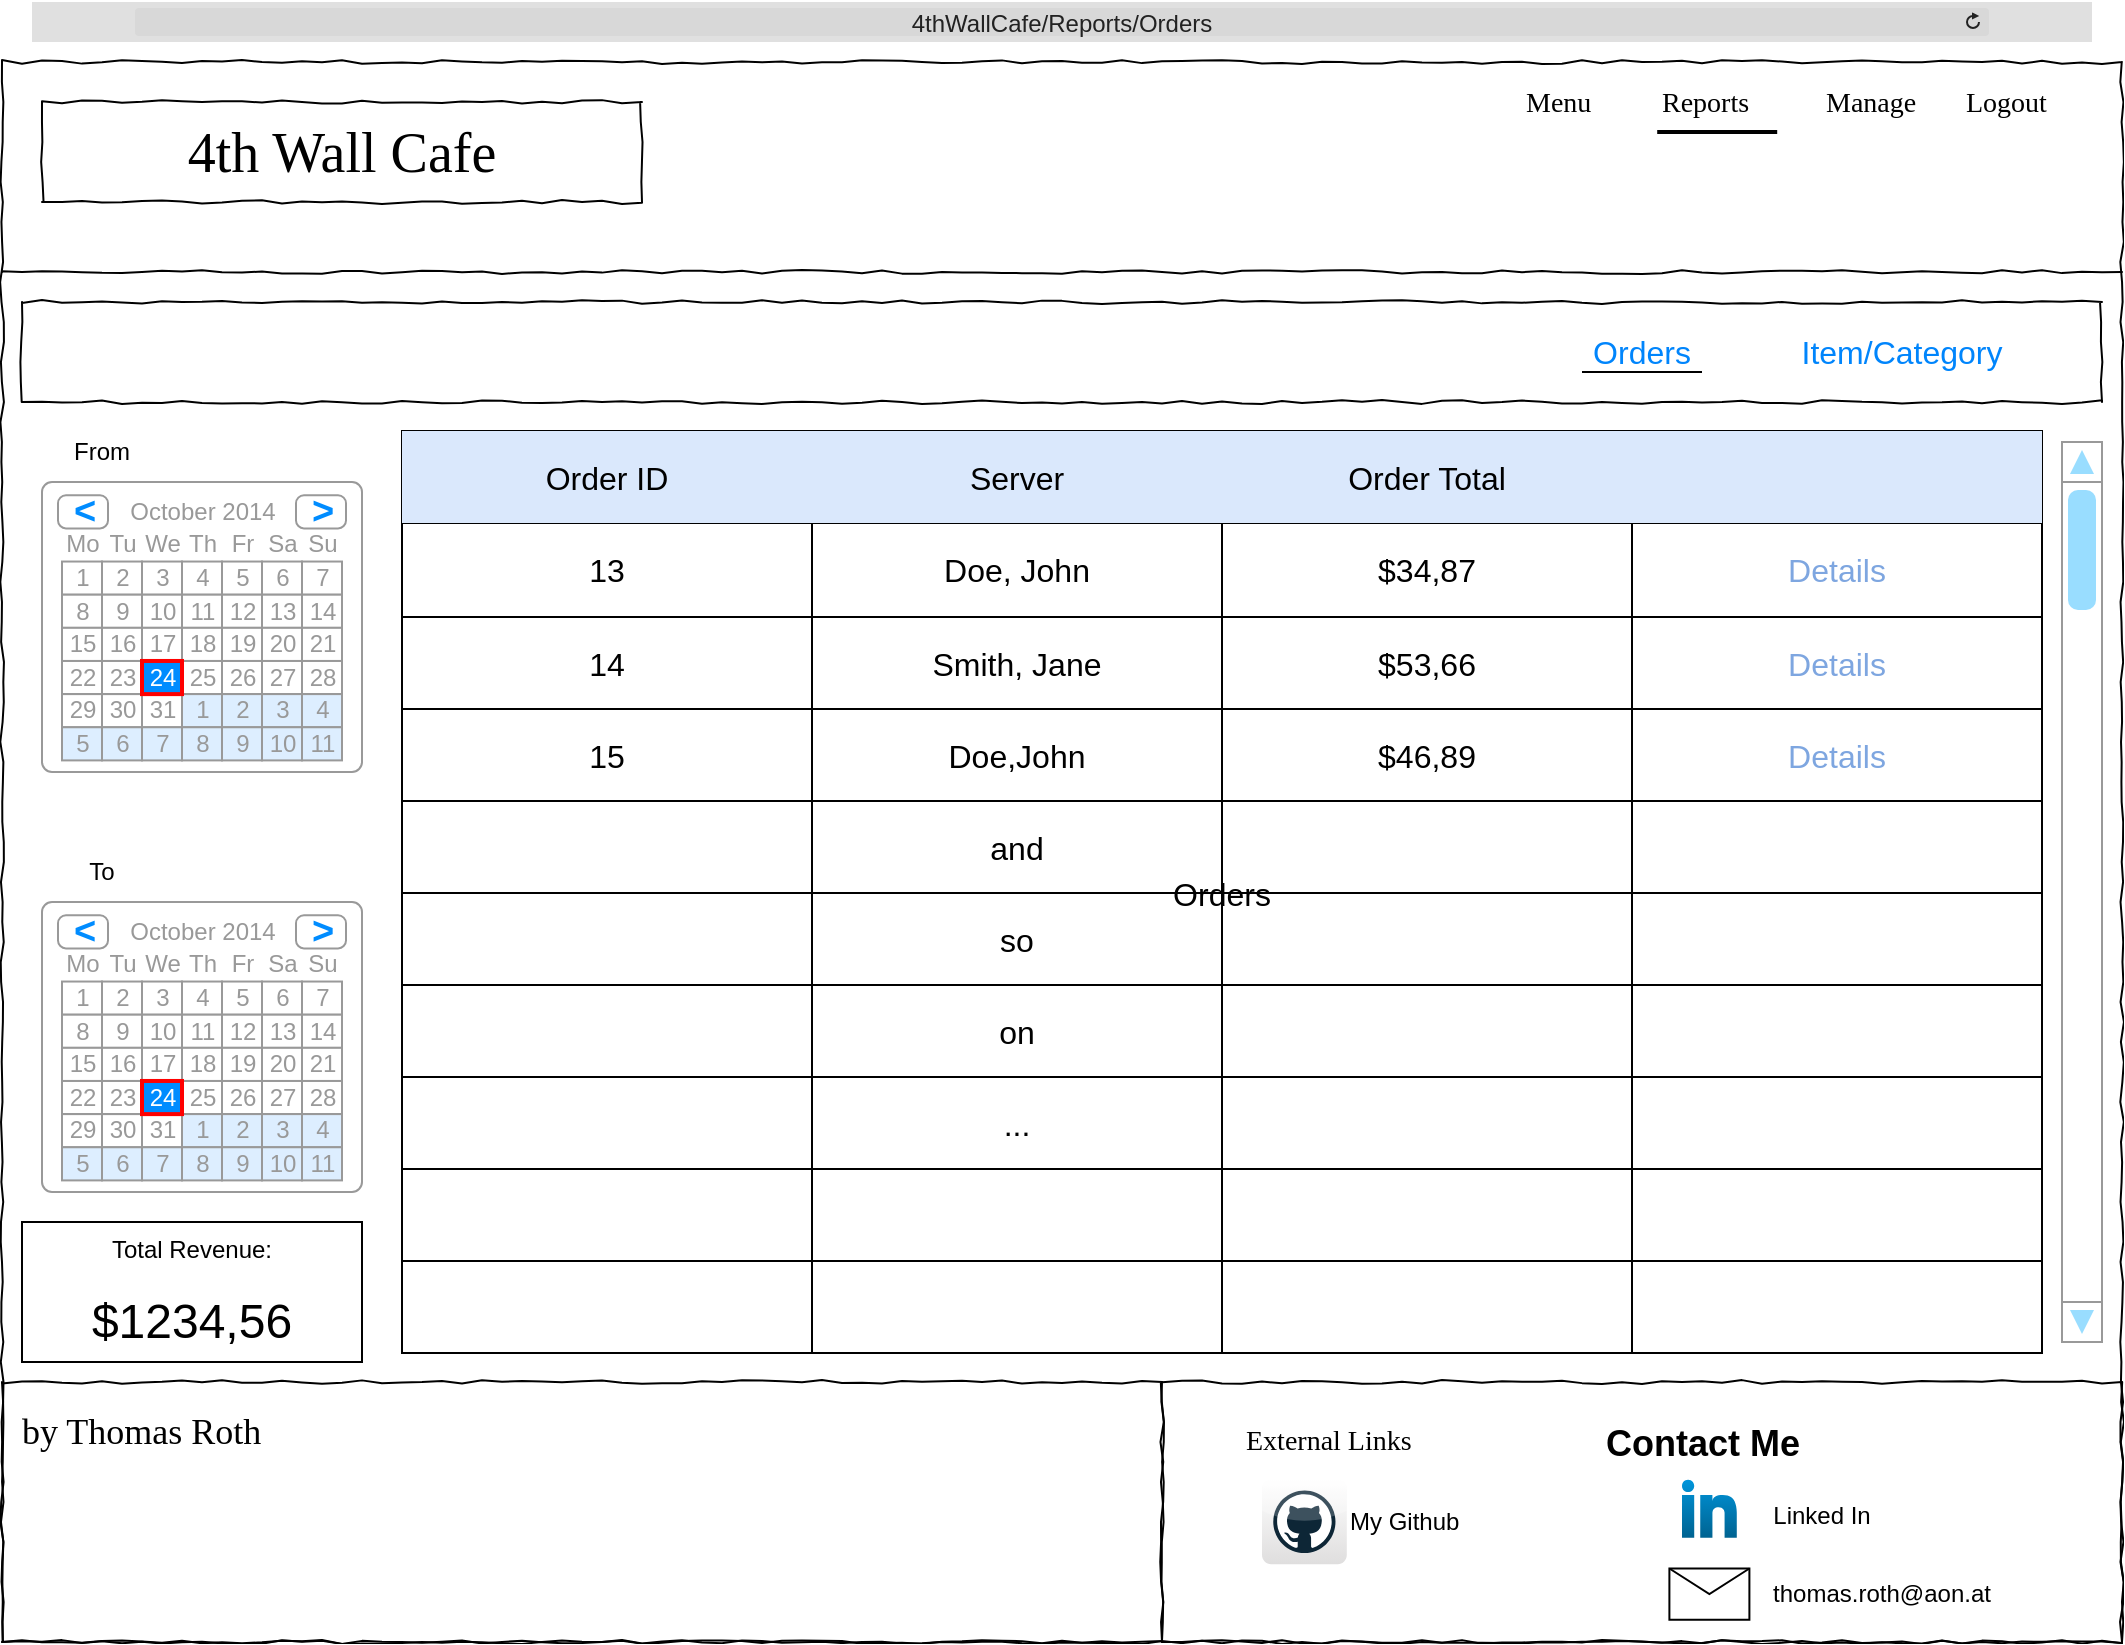 <mxfile version="25.0.1">
  <diagram name="Page-1" id="03018318-947c-dd8e-b7a3-06fadd420f32">
    <mxGraphModel dx="3354" dy="1258" grid="1" gridSize="10" guides="1" tooltips="1" connect="1" arrows="1" fold="1" page="1" pageScale="1" pageWidth="1100" pageHeight="850" background="none" math="0" shadow="0">
      <root>
        <mxCell id="0" />
        <mxCell id="1" parent="0" />
        <mxCell id="677b7b8949515195-1" value="" style="whiteSpace=wrap;html=1;rounded=0;shadow=0;labelBackgroundColor=none;strokeColor=#000000;strokeWidth=1;fillColor=none;fontFamily=Verdana;fontSize=12;fontColor=#000000;align=center;comic=1;" parent="1" vertex="1">
          <mxGeometry x="20" y="40" width="1060" height="790" as="geometry" />
        </mxCell>
        <mxCell id="677b7b8949515195-2" value="4th Wall Cafe" style="whiteSpace=wrap;html=1;rounded=0;shadow=0;labelBackgroundColor=none;strokeWidth=1;fontFamily=Verdana;fontSize=28;align=center;comic=1;" parent="1" vertex="1">
          <mxGeometry x="40" y="60" width="300" height="50" as="geometry" />
        </mxCell>
        <mxCell id="677b7b8949515195-4" value="Menu" style="text;html=1;points=[];align=left;verticalAlign=top;spacingTop=-4;fontSize=14;fontFamily=Verdana" parent="1" vertex="1">
          <mxGeometry x="780" y="50" width="60" height="20" as="geometry" />
        </mxCell>
        <mxCell id="677b7b8949515195-5" value="Reports" style="text;html=1;points=[];align=left;verticalAlign=top;spacingTop=-4;fontSize=14;fontFamily=Verdana" parent="1" vertex="1">
          <mxGeometry x="847.6" y="50" width="60" height="20" as="geometry" />
        </mxCell>
        <mxCell id="677b7b8949515195-6" value="Manage" style="text;html=1;points=[];align=left;verticalAlign=top;spacingTop=-4;fontSize=14;fontFamily=Verdana" parent="1" vertex="1">
          <mxGeometry x="930" y="50" width="60" height="20" as="geometry" />
        </mxCell>
        <mxCell id="677b7b8949515195-7" value="Logout" style="text;html=1;points=[];align=left;verticalAlign=top;spacingTop=-4;fontSize=14;fontFamily=Verdana" parent="1" vertex="1">
          <mxGeometry x="1000" y="50" width="60" height="20" as="geometry" />
        </mxCell>
        <mxCell id="677b7b8949515195-9" value="" style="line;strokeWidth=1;html=1;rounded=0;shadow=0;labelBackgroundColor=none;fillColor=none;fontFamily=Verdana;fontSize=14;fontColor=#000000;align=center;comic=1;" parent="1" vertex="1">
          <mxGeometry x="20" y="140" width="1060" height="10" as="geometry" />
        </mxCell>
        <mxCell id="677b7b8949515195-10" value="" style="whiteSpace=wrap;html=1;rounded=0;shadow=0;labelBackgroundColor=none;strokeWidth=1;fillColor=none;fontFamily=Verdana;fontSize=12;align=center;comic=1;" parent="1" vertex="1">
          <mxGeometry x="30" y="160" width="1040" height="50" as="geometry" />
        </mxCell>
        <mxCell id="677b7b8949515195-15" value="&lt;div style=&quot;&quot;&gt;&lt;font style=&quot;font-size: 18px;&quot;&gt;by Thomas Roth&lt;/font&gt;&lt;/div&gt;" style="whiteSpace=wrap;html=1;rounded=0;shadow=0;labelBackgroundColor=none;strokeWidth=1;fillColor=none;fontFamily=Verdana;fontSize=12;align=left;verticalAlign=top;spacing=10;comic=1;" parent="1" vertex="1">
          <mxGeometry x="20" y="700" width="580" height="130" as="geometry" />
        </mxCell>
        <mxCell id="677b7b8949515195-26" value="" style="whiteSpace=wrap;html=1;rounded=0;shadow=0;labelBackgroundColor=none;strokeWidth=1;fillColor=none;fontFamily=Verdana;fontSize=12;align=center;comic=1;" parent="1" vertex="1">
          <mxGeometry x="600" y="700" width="480" height="130" as="geometry" />
        </mxCell>
        <mxCell id="677b7b8949515195-42" value="External Links" style="text;html=1;points=[];align=left;verticalAlign=top;spacingTop=-4;fontSize=14;fontFamily=Verdana" parent="1" vertex="1">
          <mxGeometry x="640" y="718.68" width="170" height="20" as="geometry" />
        </mxCell>
        <mxCell id="xNktOV-b6tnxYs5pCYwV-17" value="" style="dashed=0;outlineConnect=0;html=1;align=center;labelPosition=center;verticalLabelPosition=bottom;verticalAlign=top;shape=mxgraph.webicons.github;gradientColor=#DFDEDE" parent="1" vertex="1">
          <mxGeometry x="650" y="748.68" width="42.4" height="42.4" as="geometry" />
        </mxCell>
        <mxCell id="xNktOV-b6tnxYs5pCYwV-18" value="" style="dashed=0;outlineConnect=0;html=1;align=center;labelPosition=center;verticalLabelPosition=bottom;verticalAlign=top;shape=mxgraph.weblogos.linkedin;fillColor=#0095DB;gradientColor=#006391" parent="1" vertex="1">
          <mxGeometry x="860" y="748.91" width="27.4" height="28.93" as="geometry" />
        </mxCell>
        <mxCell id="xNktOV-b6tnxYs5pCYwV-19" value="My Github" style="text;html=1;align=left;verticalAlign=middle;whiteSpace=wrap;rounded=0;" parent="1" vertex="1">
          <mxGeometry x="692.4" y="754.88" width="60" height="30" as="geometry" />
        </mxCell>
        <mxCell id="xNktOV-b6tnxYs5pCYwV-20" value="&lt;font style=&quot;font-size: 18px;&quot;&gt;Contact Me&lt;/font&gt;" style="text;strokeColor=none;fillColor=none;html=1;fontSize=24;fontStyle=1;verticalAlign=middle;align=center;" parent="1" vertex="1">
          <mxGeometry x="820" y="708.91" width="100" height="40" as="geometry" />
        </mxCell>
        <mxCell id="xNktOV-b6tnxYs5pCYwV-22" value="" style="shape=message;html=1;html=1;outlineConnect=0;labelPosition=center;verticalLabelPosition=bottom;align=center;verticalAlign=top;" parent="1" vertex="1">
          <mxGeometry x="853.7" y="793.25" width="40" height="25.66" as="geometry" />
        </mxCell>
        <mxCell id="xNktOV-b6tnxYs5pCYwV-23" value="Linked In" style="text;html=1;align=center;verticalAlign=middle;whiteSpace=wrap;rounded=0;" parent="1" vertex="1">
          <mxGeometry x="900" y="752.17" width="60" height="30" as="geometry" />
        </mxCell>
        <mxCell id="xNktOV-b6tnxYs5pCYwV-24" value="thomas.roth@aon.at" style="text;html=1;align=center;verticalAlign=middle;whiteSpace=wrap;rounded=0;" parent="1" vertex="1">
          <mxGeometry x="930" y="791.08" width="60" height="30" as="geometry" />
        </mxCell>
        <mxCell id="z-67hpvK6l74vBA2kNS7-2" value="" style="line;strokeWidth=2;html=1;" parent="1" vertex="1">
          <mxGeometry x="847.6" y="70" width="60" height="10" as="geometry" />
        </mxCell>
        <mxCell id="Wy0h9nK7tvIYCn-riC21-1" value="" style="strokeWidth=1;shadow=0;dashed=0;align=center;html=1;shape=mxgraph.mockup.forms.rrect;rSize=5;strokeColor=#999999;fillColor=#ffffff;" parent="1" vertex="1">
          <mxGeometry x="40" y="250" width="160" height="145" as="geometry" />
        </mxCell>
        <mxCell id="Wy0h9nK7tvIYCn-riC21-2" value="October 2014" style="strokeWidth=1;shadow=0;dashed=0;align=center;html=1;shape=mxgraph.mockup.forms.anchor;fontColor=#999999;" parent="Wy0h9nK7tvIYCn-riC21-1" vertex="1">
          <mxGeometry x="30" y="6.629" width="100" height="16.571" as="geometry" />
        </mxCell>
        <mxCell id="Wy0h9nK7tvIYCn-riC21-3" value="&lt;" style="strokeWidth=1;shadow=0;dashed=0;align=center;html=1;shape=mxgraph.mockup.forms.rrect;rSize=4;strokeColor=#999999;fontColor=#008cff;fontSize=19;fontStyle=1;" parent="Wy0h9nK7tvIYCn-riC21-1" vertex="1">
          <mxGeometry x="8" y="6.629" width="25" height="16.571" as="geometry" />
        </mxCell>
        <mxCell id="Wy0h9nK7tvIYCn-riC21-4" value="&gt;" style="strokeWidth=1;shadow=0;dashed=0;align=center;html=1;shape=mxgraph.mockup.forms.rrect;rSize=4;strokeColor=#999999;fontColor=#008cff;fontSize=19;fontStyle=1;" parent="Wy0h9nK7tvIYCn-riC21-1" vertex="1">
          <mxGeometry x="127" y="6.629" width="25" height="16.571" as="geometry" />
        </mxCell>
        <mxCell id="Wy0h9nK7tvIYCn-riC21-5" value="Mo" style="strokeWidth=1;shadow=0;dashed=0;align=center;html=1;shape=mxgraph.mockup.forms.anchor;fontColor=#999999;" parent="Wy0h9nK7tvIYCn-riC21-1" vertex="1">
          <mxGeometry x="10" y="23.2" width="20" height="16.571" as="geometry" />
        </mxCell>
        <mxCell id="Wy0h9nK7tvIYCn-riC21-6" value="Tu" style="strokeWidth=1;shadow=0;dashed=0;align=center;html=1;shape=mxgraph.mockup.forms.anchor;fontColor=#999999;" parent="Wy0h9nK7tvIYCn-riC21-1" vertex="1">
          <mxGeometry x="30" y="23.2" width="20" height="16.571" as="geometry" />
        </mxCell>
        <mxCell id="Wy0h9nK7tvIYCn-riC21-7" value="We" style="strokeWidth=1;shadow=0;dashed=0;align=center;html=1;shape=mxgraph.mockup.forms.anchor;fontColor=#999999;" parent="Wy0h9nK7tvIYCn-riC21-1" vertex="1">
          <mxGeometry x="50" y="23.2" width="20" height="16.571" as="geometry" />
        </mxCell>
        <mxCell id="Wy0h9nK7tvIYCn-riC21-8" value="Th" style="strokeWidth=1;shadow=0;dashed=0;align=center;html=1;shape=mxgraph.mockup.forms.anchor;fontColor=#999999;" parent="Wy0h9nK7tvIYCn-riC21-1" vertex="1">
          <mxGeometry x="70" y="23.2" width="20" height="16.571" as="geometry" />
        </mxCell>
        <mxCell id="Wy0h9nK7tvIYCn-riC21-9" value="Fr" style="strokeWidth=1;shadow=0;dashed=0;align=center;html=1;shape=mxgraph.mockup.forms.anchor;fontColor=#999999;" parent="Wy0h9nK7tvIYCn-riC21-1" vertex="1">
          <mxGeometry x="90" y="23.2" width="20" height="16.571" as="geometry" />
        </mxCell>
        <mxCell id="Wy0h9nK7tvIYCn-riC21-10" value="Sa" style="strokeWidth=1;shadow=0;dashed=0;align=center;html=1;shape=mxgraph.mockup.forms.anchor;fontColor=#999999;" parent="Wy0h9nK7tvIYCn-riC21-1" vertex="1">
          <mxGeometry x="110" y="23.2" width="20" height="16.571" as="geometry" />
        </mxCell>
        <mxCell id="Wy0h9nK7tvIYCn-riC21-11" value="Su" style="strokeWidth=1;shadow=0;dashed=0;align=center;html=1;shape=mxgraph.mockup.forms.anchor;fontColor=#999999;" parent="Wy0h9nK7tvIYCn-riC21-1" vertex="1">
          <mxGeometry x="130" y="23.2" width="20" height="16.571" as="geometry" />
        </mxCell>
        <mxCell id="Wy0h9nK7tvIYCn-riC21-12" value="1" style="strokeWidth=1;shadow=0;dashed=0;align=center;html=1;shape=mxgraph.mockup.forms.rrect;rSize=0;strokeColor=#999999;fontColor=#999999;" parent="Wy0h9nK7tvIYCn-riC21-1" vertex="1">
          <mxGeometry x="10" y="39.771" width="20" height="16.571" as="geometry" />
        </mxCell>
        <mxCell id="Wy0h9nK7tvIYCn-riC21-13" value="2" style="strokeWidth=1;shadow=0;dashed=0;align=center;html=1;shape=mxgraph.mockup.forms.rrect;rSize=0;strokeColor=#999999;fontColor=#999999;" parent="Wy0h9nK7tvIYCn-riC21-1" vertex="1">
          <mxGeometry x="30" y="39.771" width="20" height="16.571" as="geometry" />
        </mxCell>
        <mxCell id="Wy0h9nK7tvIYCn-riC21-14" value="3" style="strokeWidth=1;shadow=0;dashed=0;align=center;html=1;shape=mxgraph.mockup.forms.rrect;rSize=0;strokeColor=#999999;fontColor=#999999;" parent="Wy0h9nK7tvIYCn-riC21-1" vertex="1">
          <mxGeometry x="50" y="39.771" width="20" height="16.571" as="geometry" />
        </mxCell>
        <mxCell id="Wy0h9nK7tvIYCn-riC21-15" value="4" style="strokeWidth=1;shadow=0;dashed=0;align=center;html=1;shape=mxgraph.mockup.forms.rrect;rSize=0;strokeColor=#999999;fontColor=#999999;" parent="Wy0h9nK7tvIYCn-riC21-1" vertex="1">
          <mxGeometry x="70" y="39.771" width="20" height="16.571" as="geometry" />
        </mxCell>
        <mxCell id="Wy0h9nK7tvIYCn-riC21-16" value="5" style="strokeWidth=1;shadow=0;dashed=0;align=center;html=1;shape=mxgraph.mockup.forms.rrect;rSize=0;strokeColor=#999999;fontColor=#999999;" parent="Wy0h9nK7tvIYCn-riC21-1" vertex="1">
          <mxGeometry x="90" y="39.771" width="20" height="16.571" as="geometry" />
        </mxCell>
        <mxCell id="Wy0h9nK7tvIYCn-riC21-17" value="6" style="strokeWidth=1;shadow=0;dashed=0;align=center;html=1;shape=mxgraph.mockup.forms.rrect;rSize=0;strokeColor=#999999;fontColor=#999999;" parent="Wy0h9nK7tvIYCn-riC21-1" vertex="1">
          <mxGeometry x="110" y="39.771" width="20" height="16.571" as="geometry" />
        </mxCell>
        <mxCell id="Wy0h9nK7tvIYCn-riC21-18" value="7" style="strokeWidth=1;shadow=0;dashed=0;align=center;html=1;shape=mxgraph.mockup.forms.rrect;rSize=0;strokeColor=#999999;fontColor=#999999;" parent="Wy0h9nK7tvIYCn-riC21-1" vertex="1">
          <mxGeometry x="130" y="39.771" width="20" height="16.571" as="geometry" />
        </mxCell>
        <mxCell id="Wy0h9nK7tvIYCn-riC21-19" value="8" style="strokeWidth=1;shadow=0;dashed=0;align=center;html=1;shape=mxgraph.mockup.forms.rrect;rSize=0;strokeColor=#999999;fontColor=#999999;" parent="Wy0h9nK7tvIYCn-riC21-1" vertex="1">
          <mxGeometry x="10" y="56.343" width="20" height="16.571" as="geometry" />
        </mxCell>
        <mxCell id="Wy0h9nK7tvIYCn-riC21-20" value="9" style="strokeWidth=1;shadow=0;dashed=0;align=center;html=1;shape=mxgraph.mockup.forms.rrect;rSize=0;strokeColor=#999999;fontColor=#999999;" parent="Wy0h9nK7tvIYCn-riC21-1" vertex="1">
          <mxGeometry x="30" y="56.343" width="20" height="16.571" as="geometry" />
        </mxCell>
        <mxCell id="Wy0h9nK7tvIYCn-riC21-21" value="10" style="strokeWidth=1;shadow=0;dashed=0;align=center;html=1;shape=mxgraph.mockup.forms.rrect;rSize=0;strokeColor=#999999;fontColor=#999999;" parent="Wy0h9nK7tvIYCn-riC21-1" vertex="1">
          <mxGeometry x="50" y="56.343" width="20" height="16.571" as="geometry" />
        </mxCell>
        <mxCell id="Wy0h9nK7tvIYCn-riC21-22" value="11" style="strokeWidth=1;shadow=0;dashed=0;align=center;html=1;shape=mxgraph.mockup.forms.rrect;rSize=0;strokeColor=#999999;fontColor=#999999;" parent="Wy0h9nK7tvIYCn-riC21-1" vertex="1">
          <mxGeometry x="70" y="56.343" width="20" height="16.571" as="geometry" />
        </mxCell>
        <mxCell id="Wy0h9nK7tvIYCn-riC21-23" value="12" style="strokeWidth=1;shadow=0;dashed=0;align=center;html=1;shape=mxgraph.mockup.forms.rrect;rSize=0;strokeColor=#999999;fontColor=#999999;" parent="Wy0h9nK7tvIYCn-riC21-1" vertex="1">
          <mxGeometry x="90" y="56.343" width="20" height="16.571" as="geometry" />
        </mxCell>
        <mxCell id="Wy0h9nK7tvIYCn-riC21-24" value="13" style="strokeWidth=1;shadow=0;dashed=0;align=center;html=1;shape=mxgraph.mockup.forms.rrect;rSize=0;strokeColor=#999999;fontColor=#999999;" parent="Wy0h9nK7tvIYCn-riC21-1" vertex="1">
          <mxGeometry x="110" y="56.343" width="20" height="16.571" as="geometry" />
        </mxCell>
        <mxCell id="Wy0h9nK7tvIYCn-riC21-25" value="14" style="strokeWidth=1;shadow=0;dashed=0;align=center;html=1;shape=mxgraph.mockup.forms.rrect;rSize=0;strokeColor=#999999;fontColor=#999999;" parent="Wy0h9nK7tvIYCn-riC21-1" vertex="1">
          <mxGeometry x="130" y="56.343" width="20" height="16.571" as="geometry" />
        </mxCell>
        <mxCell id="Wy0h9nK7tvIYCn-riC21-26" value="15" style="strokeWidth=1;shadow=0;dashed=0;align=center;html=1;shape=mxgraph.mockup.forms.rrect;rSize=0;strokeColor=#999999;fontColor=#999999;" parent="Wy0h9nK7tvIYCn-riC21-1" vertex="1">
          <mxGeometry x="10" y="72.914" width="20" height="16.571" as="geometry" />
        </mxCell>
        <mxCell id="Wy0h9nK7tvIYCn-riC21-27" value="16" style="strokeWidth=1;shadow=0;dashed=0;align=center;html=1;shape=mxgraph.mockup.forms.rrect;rSize=0;strokeColor=#999999;fontColor=#999999;" parent="Wy0h9nK7tvIYCn-riC21-1" vertex="1">
          <mxGeometry x="30" y="72.914" width="20" height="16.571" as="geometry" />
        </mxCell>
        <mxCell id="Wy0h9nK7tvIYCn-riC21-28" value="17" style="strokeWidth=1;shadow=0;dashed=0;align=center;html=1;shape=mxgraph.mockup.forms.rrect;rSize=0;strokeColor=#999999;fontColor=#999999;" parent="Wy0h9nK7tvIYCn-riC21-1" vertex="1">
          <mxGeometry x="50" y="72.914" width="20" height="16.571" as="geometry" />
        </mxCell>
        <mxCell id="Wy0h9nK7tvIYCn-riC21-29" value="18" style="strokeWidth=1;shadow=0;dashed=0;align=center;html=1;shape=mxgraph.mockup.forms.rrect;rSize=0;strokeColor=#999999;fontColor=#999999;" parent="Wy0h9nK7tvIYCn-riC21-1" vertex="1">
          <mxGeometry x="70" y="72.914" width="20" height="16.571" as="geometry" />
        </mxCell>
        <mxCell id="Wy0h9nK7tvIYCn-riC21-30" value="19" style="strokeWidth=1;shadow=0;dashed=0;align=center;html=1;shape=mxgraph.mockup.forms.rrect;rSize=0;strokeColor=#999999;fontColor=#999999;" parent="Wy0h9nK7tvIYCn-riC21-1" vertex="1">
          <mxGeometry x="90" y="72.914" width="20" height="16.571" as="geometry" />
        </mxCell>
        <mxCell id="Wy0h9nK7tvIYCn-riC21-31" value="20" style="strokeWidth=1;shadow=0;dashed=0;align=center;html=1;shape=mxgraph.mockup.forms.rrect;rSize=0;strokeColor=#999999;fontColor=#999999;" parent="Wy0h9nK7tvIYCn-riC21-1" vertex="1">
          <mxGeometry x="110" y="72.914" width="20" height="16.571" as="geometry" />
        </mxCell>
        <mxCell id="Wy0h9nK7tvIYCn-riC21-32" value="21" style="strokeWidth=1;shadow=0;dashed=0;align=center;html=1;shape=mxgraph.mockup.forms.rrect;rSize=0;strokeColor=#999999;fontColor=#999999;" parent="Wy0h9nK7tvIYCn-riC21-1" vertex="1">
          <mxGeometry x="130" y="72.914" width="20" height="16.571" as="geometry" />
        </mxCell>
        <mxCell id="Wy0h9nK7tvIYCn-riC21-33" value="22" style="strokeWidth=1;shadow=0;dashed=0;align=center;html=1;shape=mxgraph.mockup.forms.rrect;rSize=0;strokeColor=#999999;fontColor=#999999;" parent="Wy0h9nK7tvIYCn-riC21-1" vertex="1">
          <mxGeometry x="10" y="89.486" width="20" height="16.571" as="geometry" />
        </mxCell>
        <mxCell id="Wy0h9nK7tvIYCn-riC21-34" value="23" style="strokeWidth=1;shadow=0;dashed=0;align=center;html=1;shape=mxgraph.mockup.forms.rrect;rSize=0;strokeColor=#999999;fontColor=#999999;" parent="Wy0h9nK7tvIYCn-riC21-1" vertex="1">
          <mxGeometry x="30" y="89.486" width="20" height="16.571" as="geometry" />
        </mxCell>
        <mxCell id="Wy0h9nK7tvIYCn-riC21-35" value="25" style="strokeWidth=1;shadow=0;dashed=0;align=center;html=1;shape=mxgraph.mockup.forms.rrect;rSize=0;strokeColor=#999999;fontColor=#999999;" parent="Wy0h9nK7tvIYCn-riC21-1" vertex="1">
          <mxGeometry x="70" y="89.486" width="20" height="16.571" as="geometry" />
        </mxCell>
        <mxCell id="Wy0h9nK7tvIYCn-riC21-36" value="26" style="strokeWidth=1;shadow=0;dashed=0;align=center;html=1;shape=mxgraph.mockup.forms.rrect;rSize=0;strokeColor=#999999;fontColor=#999999;" parent="Wy0h9nK7tvIYCn-riC21-1" vertex="1">
          <mxGeometry x="90" y="89.486" width="20" height="16.571" as="geometry" />
        </mxCell>
        <mxCell id="Wy0h9nK7tvIYCn-riC21-37" value="27" style="strokeWidth=1;shadow=0;dashed=0;align=center;html=1;shape=mxgraph.mockup.forms.rrect;rSize=0;strokeColor=#999999;fontColor=#999999;" parent="Wy0h9nK7tvIYCn-riC21-1" vertex="1">
          <mxGeometry x="110" y="89.486" width="20" height="16.571" as="geometry" />
        </mxCell>
        <mxCell id="Wy0h9nK7tvIYCn-riC21-38" value="28" style="strokeWidth=1;shadow=0;dashed=0;align=center;html=1;shape=mxgraph.mockup.forms.rrect;rSize=0;strokeColor=#999999;fontColor=#999999;" parent="Wy0h9nK7tvIYCn-riC21-1" vertex="1">
          <mxGeometry x="130" y="89.486" width="20" height="16.571" as="geometry" />
        </mxCell>
        <mxCell id="Wy0h9nK7tvIYCn-riC21-39" value="29" style="strokeWidth=1;shadow=0;dashed=0;align=center;html=1;shape=mxgraph.mockup.forms.rrect;rSize=0;strokeColor=#999999;fontColor=#999999;" parent="Wy0h9nK7tvIYCn-riC21-1" vertex="1">
          <mxGeometry x="10" y="106.057" width="20" height="16.571" as="geometry" />
        </mxCell>
        <mxCell id="Wy0h9nK7tvIYCn-riC21-40" value="30" style="strokeWidth=1;shadow=0;dashed=0;align=center;html=1;shape=mxgraph.mockup.forms.rrect;rSize=0;strokeColor=#999999;fontColor=#999999;" parent="Wy0h9nK7tvIYCn-riC21-1" vertex="1">
          <mxGeometry x="30" y="106.057" width="20" height="16.571" as="geometry" />
        </mxCell>
        <mxCell id="Wy0h9nK7tvIYCn-riC21-41" value="31" style="strokeWidth=1;shadow=0;dashed=0;align=center;html=1;shape=mxgraph.mockup.forms.rrect;rSize=0;strokeColor=#999999;fontColor=#999999;" parent="Wy0h9nK7tvIYCn-riC21-1" vertex="1">
          <mxGeometry x="50" y="106.057" width="20" height="16.571" as="geometry" />
        </mxCell>
        <mxCell id="Wy0h9nK7tvIYCn-riC21-42" value="1" style="strokeWidth=1;shadow=0;dashed=0;align=center;html=1;shape=mxgraph.mockup.forms.rrect;rSize=0;strokeColor=#999999;fontColor=#999999;fillColor=#ddeeff;" parent="Wy0h9nK7tvIYCn-riC21-1" vertex="1">
          <mxGeometry x="70" y="106.057" width="20" height="16.571" as="geometry" />
        </mxCell>
        <mxCell id="Wy0h9nK7tvIYCn-riC21-43" value="2" style="strokeWidth=1;shadow=0;dashed=0;align=center;html=1;shape=mxgraph.mockup.forms.rrect;rSize=0;strokeColor=#999999;fontColor=#999999;fillColor=#ddeeff;" parent="Wy0h9nK7tvIYCn-riC21-1" vertex="1">
          <mxGeometry x="90" y="106.057" width="20" height="16.571" as="geometry" />
        </mxCell>
        <mxCell id="Wy0h9nK7tvIYCn-riC21-44" value="3" style="strokeWidth=1;shadow=0;dashed=0;align=center;html=1;shape=mxgraph.mockup.forms.rrect;rSize=0;strokeColor=#999999;fontColor=#999999;fillColor=#ddeeff;" parent="Wy0h9nK7tvIYCn-riC21-1" vertex="1">
          <mxGeometry x="110" y="106.057" width="20" height="16.571" as="geometry" />
        </mxCell>
        <mxCell id="Wy0h9nK7tvIYCn-riC21-45" value="4" style="strokeWidth=1;shadow=0;dashed=0;align=center;html=1;shape=mxgraph.mockup.forms.rrect;rSize=0;strokeColor=#999999;fontColor=#999999;fillColor=#ddeeff;" parent="Wy0h9nK7tvIYCn-riC21-1" vertex="1">
          <mxGeometry x="130" y="106.057" width="20" height="16.571" as="geometry" />
        </mxCell>
        <mxCell id="Wy0h9nK7tvIYCn-riC21-46" value="5" style="strokeWidth=1;shadow=0;dashed=0;align=center;html=1;shape=mxgraph.mockup.forms.rrect;rSize=0;strokeColor=#999999;fontColor=#999999;fillColor=#ddeeff;" parent="Wy0h9nK7tvIYCn-riC21-1" vertex="1">
          <mxGeometry x="10" y="122.629" width="20" height="16.571" as="geometry" />
        </mxCell>
        <mxCell id="Wy0h9nK7tvIYCn-riC21-47" value="6" style="strokeWidth=1;shadow=0;dashed=0;align=center;html=1;shape=mxgraph.mockup.forms.rrect;rSize=0;strokeColor=#999999;fontColor=#999999;fillColor=#ddeeff;" parent="Wy0h9nK7tvIYCn-riC21-1" vertex="1">
          <mxGeometry x="30" y="122.629" width="20" height="16.571" as="geometry" />
        </mxCell>
        <mxCell id="Wy0h9nK7tvIYCn-riC21-48" value="7" style="strokeWidth=1;shadow=0;dashed=0;align=center;html=1;shape=mxgraph.mockup.forms.rrect;rSize=0;strokeColor=#999999;fontColor=#999999;fillColor=#ddeeff;" parent="Wy0h9nK7tvIYCn-riC21-1" vertex="1">
          <mxGeometry x="50" y="122.629" width="20" height="16.571" as="geometry" />
        </mxCell>
        <mxCell id="Wy0h9nK7tvIYCn-riC21-49" value="8" style="strokeWidth=1;shadow=0;dashed=0;align=center;html=1;shape=mxgraph.mockup.forms.rrect;rSize=0;strokeColor=#999999;fontColor=#999999;fillColor=#ddeeff;" parent="Wy0h9nK7tvIYCn-riC21-1" vertex="1">
          <mxGeometry x="70" y="122.629" width="20" height="16.571" as="geometry" />
        </mxCell>
        <mxCell id="Wy0h9nK7tvIYCn-riC21-50" value="9" style="strokeWidth=1;shadow=0;dashed=0;align=center;html=1;shape=mxgraph.mockup.forms.rrect;rSize=0;strokeColor=#999999;fontColor=#999999;fillColor=#ddeeff;" parent="Wy0h9nK7tvIYCn-riC21-1" vertex="1">
          <mxGeometry x="90" y="122.629" width="20" height="16.571" as="geometry" />
        </mxCell>
        <mxCell id="Wy0h9nK7tvIYCn-riC21-51" value="10" style="strokeWidth=1;shadow=0;dashed=0;align=center;html=1;shape=mxgraph.mockup.forms.rrect;rSize=0;strokeColor=#999999;fontColor=#999999;fillColor=#ddeeff;" parent="Wy0h9nK7tvIYCn-riC21-1" vertex="1">
          <mxGeometry x="110" y="122.629" width="20" height="16.571" as="geometry" />
        </mxCell>
        <mxCell id="Wy0h9nK7tvIYCn-riC21-52" value="11" style="strokeWidth=1;shadow=0;dashed=0;align=center;html=1;shape=mxgraph.mockup.forms.rrect;rSize=0;strokeColor=#999999;fontColor=#999999;fillColor=#ddeeff;" parent="Wy0h9nK7tvIYCn-riC21-1" vertex="1">
          <mxGeometry x="130" y="122.629" width="20" height="16.571" as="geometry" />
        </mxCell>
        <mxCell id="Wy0h9nK7tvIYCn-riC21-53" value="24" style="strokeWidth=1;shadow=0;dashed=0;align=center;html=1;shape=mxgraph.mockup.forms.rrect;rSize=0;strokeColor=#ff0000;fontColor=#ffffff;strokeWidth=2;fillColor=#008cff;" parent="Wy0h9nK7tvIYCn-riC21-1" vertex="1">
          <mxGeometry x="50" y="89.486" width="20" height="16.571" as="geometry" />
        </mxCell>
        <mxCell id="Wy0h9nK7tvIYCn-riC21-54" value="Orders" style="shape=table;startSize=0;container=1;collapsible=0;childLayout=tableLayout;strokeColor=default;fontSize=16;" parent="1" vertex="1">
          <mxGeometry x="220" y="224.5" width="820" height="461" as="geometry" />
        </mxCell>
        <mxCell id="Wy0h9nK7tvIYCn-riC21-55" value="" style="shape=tableRow;horizontal=0;startSize=0;swimlaneHead=0;swimlaneBody=0;strokeColor=inherit;top=0;left=0;bottom=0;right=0;collapsible=0;dropTarget=0;fillColor=none;points=[[0,0.5],[1,0.5]];portConstraint=eastwest;fontSize=16;" parent="Wy0h9nK7tvIYCn-riC21-54" vertex="1">
          <mxGeometry width="820" height="46" as="geometry" />
        </mxCell>
        <mxCell id="Wy0h9nK7tvIYCn-riC21-56" value="Order ID" style="shape=partialRectangle;html=1;whiteSpace=wrap;connectable=0;strokeColor=#6c8ebf;overflow=hidden;fillColor=#dae8fc;top=0;left=0;bottom=0;right=0;pointerEvents=1;fontSize=16;" parent="Wy0h9nK7tvIYCn-riC21-55" vertex="1">
          <mxGeometry width="205" height="46" as="geometry">
            <mxRectangle width="205" height="46" as="alternateBounds" />
          </mxGeometry>
        </mxCell>
        <mxCell id="Wy0h9nK7tvIYCn-riC21-57" value="Server" style="shape=partialRectangle;html=1;whiteSpace=wrap;connectable=0;strokeColor=#6c8ebf;overflow=hidden;fillColor=#dae8fc;top=0;left=0;bottom=0;right=0;pointerEvents=1;fontSize=16;" parent="Wy0h9nK7tvIYCn-riC21-55" vertex="1">
          <mxGeometry x="205" width="205" height="46" as="geometry">
            <mxRectangle width="205" height="46" as="alternateBounds" />
          </mxGeometry>
        </mxCell>
        <mxCell id="Wy0h9nK7tvIYCn-riC21-58" value="Order Total" style="shape=partialRectangle;html=1;whiteSpace=wrap;connectable=0;strokeColor=#6c8ebf;overflow=hidden;fillColor=#dae8fc;top=0;left=0;bottom=0;right=0;pointerEvents=1;fontSize=16;" parent="Wy0h9nK7tvIYCn-riC21-55" vertex="1">
          <mxGeometry x="410" width="205" height="46" as="geometry">
            <mxRectangle width="205" height="46" as="alternateBounds" />
          </mxGeometry>
        </mxCell>
        <mxCell id="Wy0h9nK7tvIYCn-riC21-67" style="shape=partialRectangle;html=1;whiteSpace=wrap;connectable=0;strokeColor=#6c8ebf;overflow=hidden;fillColor=#dae8fc;top=0;left=0;bottom=0;right=0;pointerEvents=1;fontSize=16;" parent="Wy0h9nK7tvIYCn-riC21-55" vertex="1">
          <mxGeometry x="615" width="205" height="46" as="geometry">
            <mxRectangle width="205" height="46" as="alternateBounds" />
          </mxGeometry>
        </mxCell>
        <mxCell id="Wy0h9nK7tvIYCn-riC21-59" value="" style="shape=tableRow;horizontal=0;startSize=0;swimlaneHead=0;swimlaneBody=0;strokeColor=inherit;top=0;left=0;bottom=0;right=0;collapsible=0;dropTarget=0;fillColor=none;points=[[0,0.5],[1,0.5]];portConstraint=eastwest;fontSize=16;" parent="Wy0h9nK7tvIYCn-riC21-54" vertex="1">
          <mxGeometry y="46" width="820" height="47" as="geometry" />
        </mxCell>
        <mxCell id="Wy0h9nK7tvIYCn-riC21-60" value="13" style="shape=partialRectangle;html=1;whiteSpace=wrap;connectable=0;strokeColor=inherit;overflow=hidden;fillColor=none;top=0;left=0;bottom=0;right=0;pointerEvents=1;fontSize=16;" parent="Wy0h9nK7tvIYCn-riC21-59" vertex="1">
          <mxGeometry width="205" height="47" as="geometry">
            <mxRectangle width="205" height="47" as="alternateBounds" />
          </mxGeometry>
        </mxCell>
        <mxCell id="Wy0h9nK7tvIYCn-riC21-61" value="Doe, John" style="shape=partialRectangle;html=1;whiteSpace=wrap;connectable=0;strokeColor=inherit;overflow=hidden;fillColor=none;top=0;left=0;bottom=0;right=0;pointerEvents=1;fontSize=16;" parent="Wy0h9nK7tvIYCn-riC21-59" vertex="1">
          <mxGeometry x="205" width="205" height="47" as="geometry">
            <mxRectangle width="205" height="47" as="alternateBounds" />
          </mxGeometry>
        </mxCell>
        <mxCell id="Wy0h9nK7tvIYCn-riC21-62" value="$34,87" style="shape=partialRectangle;html=1;whiteSpace=wrap;connectable=0;strokeColor=inherit;overflow=hidden;fillColor=none;top=0;left=0;bottom=0;right=0;pointerEvents=1;fontSize=16;" parent="Wy0h9nK7tvIYCn-riC21-59" vertex="1">
          <mxGeometry x="410" width="205" height="47" as="geometry">
            <mxRectangle width="205" height="47" as="alternateBounds" />
          </mxGeometry>
        </mxCell>
        <mxCell id="Wy0h9nK7tvIYCn-riC21-68" value="&lt;font color=&quot;#7ea6e0&quot;&gt;Details&lt;/font&gt;" style="shape=partialRectangle;html=1;whiteSpace=wrap;connectable=0;strokeColor=inherit;overflow=hidden;fillColor=none;top=0;left=0;bottom=0;right=0;pointerEvents=1;fontSize=16;" parent="Wy0h9nK7tvIYCn-riC21-59" vertex="1">
          <mxGeometry x="615" width="205" height="47" as="geometry">
            <mxRectangle width="205" height="47" as="alternateBounds" />
          </mxGeometry>
        </mxCell>
        <mxCell id="Wy0h9nK7tvIYCn-riC21-63" value="" style="shape=tableRow;horizontal=0;startSize=0;swimlaneHead=0;swimlaneBody=0;strokeColor=inherit;top=0;left=0;bottom=0;right=0;collapsible=0;dropTarget=0;fillColor=none;points=[[0,0.5],[1,0.5]];portConstraint=eastwest;fontSize=16;" parent="Wy0h9nK7tvIYCn-riC21-54" vertex="1">
          <mxGeometry y="93" width="820" height="46" as="geometry" />
        </mxCell>
        <mxCell id="Wy0h9nK7tvIYCn-riC21-64" value="14" style="shape=partialRectangle;html=1;whiteSpace=wrap;connectable=0;strokeColor=inherit;overflow=hidden;fillColor=none;top=0;left=0;bottom=0;right=0;pointerEvents=1;fontSize=16;" parent="Wy0h9nK7tvIYCn-riC21-63" vertex="1">
          <mxGeometry width="205" height="46" as="geometry">
            <mxRectangle width="205" height="46" as="alternateBounds" />
          </mxGeometry>
        </mxCell>
        <mxCell id="Wy0h9nK7tvIYCn-riC21-65" value="Smith, Jane" style="shape=partialRectangle;html=1;whiteSpace=wrap;connectable=0;strokeColor=inherit;overflow=hidden;fillColor=none;top=0;left=0;bottom=0;right=0;pointerEvents=1;fontSize=16;" parent="Wy0h9nK7tvIYCn-riC21-63" vertex="1">
          <mxGeometry x="205" width="205" height="46" as="geometry">
            <mxRectangle width="205" height="46" as="alternateBounds" />
          </mxGeometry>
        </mxCell>
        <mxCell id="Wy0h9nK7tvIYCn-riC21-66" value="$53,66" style="shape=partialRectangle;html=1;whiteSpace=wrap;connectable=0;strokeColor=inherit;overflow=hidden;fillColor=none;top=0;left=0;bottom=0;right=0;pointerEvents=1;fontSize=16;" parent="Wy0h9nK7tvIYCn-riC21-63" vertex="1">
          <mxGeometry x="410" width="205" height="46" as="geometry">
            <mxRectangle width="205" height="46" as="alternateBounds" />
          </mxGeometry>
        </mxCell>
        <mxCell id="Wy0h9nK7tvIYCn-riC21-69" value="&lt;font color=&quot;#7ea6e0&quot;&gt;Details&lt;/font&gt;" style="shape=partialRectangle;html=1;whiteSpace=wrap;connectable=0;strokeColor=inherit;overflow=hidden;fillColor=none;top=0;left=0;bottom=0;right=0;pointerEvents=1;fontSize=16;" parent="Wy0h9nK7tvIYCn-riC21-63" vertex="1">
          <mxGeometry x="615" width="205" height="46" as="geometry">
            <mxRectangle width="205" height="46" as="alternateBounds" />
          </mxGeometry>
        </mxCell>
        <mxCell id="Wy0h9nK7tvIYCn-riC21-70" style="shape=tableRow;horizontal=0;startSize=0;swimlaneHead=0;swimlaneBody=0;strokeColor=inherit;top=0;left=0;bottom=0;right=0;collapsible=0;dropTarget=0;fillColor=none;points=[[0,0.5],[1,0.5]];portConstraint=eastwest;fontSize=16;" parent="Wy0h9nK7tvIYCn-riC21-54" vertex="1">
          <mxGeometry y="139" width="820" height="46" as="geometry" />
        </mxCell>
        <mxCell id="Wy0h9nK7tvIYCn-riC21-71" value="15" style="shape=partialRectangle;html=1;whiteSpace=wrap;connectable=0;strokeColor=inherit;overflow=hidden;fillColor=none;top=0;left=0;bottom=0;right=0;pointerEvents=1;fontSize=16;" parent="Wy0h9nK7tvIYCn-riC21-70" vertex="1">
          <mxGeometry width="205" height="46" as="geometry">
            <mxRectangle width="205" height="46" as="alternateBounds" />
          </mxGeometry>
        </mxCell>
        <mxCell id="Wy0h9nK7tvIYCn-riC21-72" value="Doe,John" style="shape=partialRectangle;html=1;whiteSpace=wrap;connectable=0;strokeColor=inherit;overflow=hidden;fillColor=none;top=0;left=0;bottom=0;right=0;pointerEvents=1;fontSize=16;" parent="Wy0h9nK7tvIYCn-riC21-70" vertex="1">
          <mxGeometry x="205" width="205" height="46" as="geometry">
            <mxRectangle width="205" height="46" as="alternateBounds" />
          </mxGeometry>
        </mxCell>
        <mxCell id="Wy0h9nK7tvIYCn-riC21-73" value="$46,89" style="shape=partialRectangle;html=1;whiteSpace=wrap;connectable=0;strokeColor=inherit;overflow=hidden;fillColor=none;top=0;left=0;bottom=0;right=0;pointerEvents=1;fontSize=16;" parent="Wy0h9nK7tvIYCn-riC21-70" vertex="1">
          <mxGeometry x="410" width="205" height="46" as="geometry">
            <mxRectangle width="205" height="46" as="alternateBounds" />
          </mxGeometry>
        </mxCell>
        <mxCell id="Wy0h9nK7tvIYCn-riC21-74" value="&lt;font color=&quot;#7ea6e0&quot;&gt;Details&lt;/font&gt;" style="shape=partialRectangle;html=1;whiteSpace=wrap;connectable=0;strokeColor=inherit;overflow=hidden;fillColor=none;top=0;left=0;bottom=0;right=0;pointerEvents=1;fontSize=16;" parent="Wy0h9nK7tvIYCn-riC21-70" vertex="1">
          <mxGeometry x="615" width="205" height="46" as="geometry">
            <mxRectangle width="205" height="46" as="alternateBounds" />
          </mxGeometry>
        </mxCell>
        <mxCell id="Wy0h9nK7tvIYCn-riC21-75" style="shape=tableRow;horizontal=0;startSize=0;swimlaneHead=0;swimlaneBody=0;strokeColor=inherit;top=0;left=0;bottom=0;right=0;collapsible=0;dropTarget=0;fillColor=none;points=[[0,0.5],[1,0.5]];portConstraint=eastwest;fontSize=16;" parent="Wy0h9nK7tvIYCn-riC21-54" vertex="1">
          <mxGeometry y="185" width="820" height="46" as="geometry" />
        </mxCell>
        <mxCell id="Wy0h9nK7tvIYCn-riC21-76" style="shape=partialRectangle;html=1;whiteSpace=wrap;connectable=0;strokeColor=inherit;overflow=hidden;fillColor=none;top=0;left=0;bottom=0;right=0;pointerEvents=1;fontSize=16;" parent="Wy0h9nK7tvIYCn-riC21-75" vertex="1">
          <mxGeometry width="205" height="46" as="geometry">
            <mxRectangle width="205" height="46" as="alternateBounds" />
          </mxGeometry>
        </mxCell>
        <mxCell id="Wy0h9nK7tvIYCn-riC21-77" value="and" style="shape=partialRectangle;html=1;whiteSpace=wrap;connectable=0;strokeColor=inherit;overflow=hidden;fillColor=none;top=0;left=0;bottom=0;right=0;pointerEvents=1;fontSize=16;" parent="Wy0h9nK7tvIYCn-riC21-75" vertex="1">
          <mxGeometry x="205" width="205" height="46" as="geometry">
            <mxRectangle width="205" height="46" as="alternateBounds" />
          </mxGeometry>
        </mxCell>
        <mxCell id="Wy0h9nK7tvIYCn-riC21-78" style="shape=partialRectangle;html=1;whiteSpace=wrap;connectable=0;strokeColor=inherit;overflow=hidden;fillColor=none;top=0;left=0;bottom=0;right=0;pointerEvents=1;fontSize=16;" parent="Wy0h9nK7tvIYCn-riC21-75" vertex="1">
          <mxGeometry x="410" width="205" height="46" as="geometry">
            <mxRectangle width="205" height="46" as="alternateBounds" />
          </mxGeometry>
        </mxCell>
        <mxCell id="Wy0h9nK7tvIYCn-riC21-79" style="shape=partialRectangle;html=1;whiteSpace=wrap;connectable=0;strokeColor=inherit;overflow=hidden;fillColor=none;top=0;left=0;bottom=0;right=0;pointerEvents=1;fontSize=16;" parent="Wy0h9nK7tvIYCn-riC21-75" vertex="1">
          <mxGeometry x="615" width="205" height="46" as="geometry">
            <mxRectangle width="205" height="46" as="alternateBounds" />
          </mxGeometry>
        </mxCell>
        <mxCell id="Wy0h9nK7tvIYCn-riC21-80" style="shape=tableRow;horizontal=0;startSize=0;swimlaneHead=0;swimlaneBody=0;strokeColor=inherit;top=0;left=0;bottom=0;right=0;collapsible=0;dropTarget=0;fillColor=none;points=[[0,0.5],[1,0.5]];portConstraint=eastwest;fontSize=16;" parent="Wy0h9nK7tvIYCn-riC21-54" vertex="1">
          <mxGeometry y="231" width="820" height="46" as="geometry" />
        </mxCell>
        <mxCell id="Wy0h9nK7tvIYCn-riC21-81" style="shape=partialRectangle;html=1;whiteSpace=wrap;connectable=0;strokeColor=inherit;overflow=hidden;fillColor=none;top=0;left=0;bottom=0;right=0;pointerEvents=1;fontSize=16;" parent="Wy0h9nK7tvIYCn-riC21-80" vertex="1">
          <mxGeometry width="205" height="46" as="geometry">
            <mxRectangle width="205" height="46" as="alternateBounds" />
          </mxGeometry>
        </mxCell>
        <mxCell id="Wy0h9nK7tvIYCn-riC21-82" value="so" style="shape=partialRectangle;html=1;whiteSpace=wrap;connectable=0;strokeColor=inherit;overflow=hidden;fillColor=none;top=0;left=0;bottom=0;right=0;pointerEvents=1;fontSize=16;" parent="Wy0h9nK7tvIYCn-riC21-80" vertex="1">
          <mxGeometry x="205" width="205" height="46" as="geometry">
            <mxRectangle width="205" height="46" as="alternateBounds" />
          </mxGeometry>
        </mxCell>
        <mxCell id="Wy0h9nK7tvIYCn-riC21-83" style="shape=partialRectangle;html=1;whiteSpace=wrap;connectable=0;strokeColor=inherit;overflow=hidden;fillColor=none;top=0;left=0;bottom=0;right=0;pointerEvents=1;fontSize=16;" parent="Wy0h9nK7tvIYCn-riC21-80" vertex="1">
          <mxGeometry x="410" width="205" height="46" as="geometry">
            <mxRectangle width="205" height="46" as="alternateBounds" />
          </mxGeometry>
        </mxCell>
        <mxCell id="Wy0h9nK7tvIYCn-riC21-84" style="shape=partialRectangle;html=1;whiteSpace=wrap;connectable=0;strokeColor=inherit;overflow=hidden;fillColor=none;top=0;left=0;bottom=0;right=0;pointerEvents=1;fontSize=16;" parent="Wy0h9nK7tvIYCn-riC21-80" vertex="1">
          <mxGeometry x="615" width="205" height="46" as="geometry">
            <mxRectangle width="205" height="46" as="alternateBounds" />
          </mxGeometry>
        </mxCell>
        <mxCell id="Wy0h9nK7tvIYCn-riC21-85" style="shape=tableRow;horizontal=0;startSize=0;swimlaneHead=0;swimlaneBody=0;strokeColor=inherit;top=0;left=0;bottom=0;right=0;collapsible=0;dropTarget=0;fillColor=none;points=[[0,0.5],[1,0.5]];portConstraint=eastwest;fontSize=16;" parent="Wy0h9nK7tvIYCn-riC21-54" vertex="1">
          <mxGeometry y="277" width="820" height="46" as="geometry" />
        </mxCell>
        <mxCell id="Wy0h9nK7tvIYCn-riC21-86" style="shape=partialRectangle;html=1;whiteSpace=wrap;connectable=0;strokeColor=inherit;overflow=hidden;fillColor=none;top=0;left=0;bottom=0;right=0;pointerEvents=1;fontSize=16;" parent="Wy0h9nK7tvIYCn-riC21-85" vertex="1">
          <mxGeometry width="205" height="46" as="geometry">
            <mxRectangle width="205" height="46" as="alternateBounds" />
          </mxGeometry>
        </mxCell>
        <mxCell id="Wy0h9nK7tvIYCn-riC21-87" value="on" style="shape=partialRectangle;html=1;whiteSpace=wrap;connectable=0;strokeColor=inherit;overflow=hidden;fillColor=none;top=0;left=0;bottom=0;right=0;pointerEvents=1;fontSize=16;" parent="Wy0h9nK7tvIYCn-riC21-85" vertex="1">
          <mxGeometry x="205" width="205" height="46" as="geometry">
            <mxRectangle width="205" height="46" as="alternateBounds" />
          </mxGeometry>
        </mxCell>
        <mxCell id="Wy0h9nK7tvIYCn-riC21-88" style="shape=partialRectangle;html=1;whiteSpace=wrap;connectable=0;strokeColor=inherit;overflow=hidden;fillColor=none;top=0;left=0;bottom=0;right=0;pointerEvents=1;fontSize=16;" parent="Wy0h9nK7tvIYCn-riC21-85" vertex="1">
          <mxGeometry x="410" width="205" height="46" as="geometry">
            <mxRectangle width="205" height="46" as="alternateBounds" />
          </mxGeometry>
        </mxCell>
        <mxCell id="Wy0h9nK7tvIYCn-riC21-89" style="shape=partialRectangle;html=1;whiteSpace=wrap;connectable=0;strokeColor=inherit;overflow=hidden;fillColor=none;top=0;left=0;bottom=0;right=0;pointerEvents=1;fontSize=16;" parent="Wy0h9nK7tvIYCn-riC21-85" vertex="1">
          <mxGeometry x="615" width="205" height="46" as="geometry">
            <mxRectangle width="205" height="46" as="alternateBounds" />
          </mxGeometry>
        </mxCell>
        <mxCell id="Wy0h9nK7tvIYCn-riC21-90" style="shape=tableRow;horizontal=0;startSize=0;swimlaneHead=0;swimlaneBody=0;strokeColor=inherit;top=0;left=0;bottom=0;right=0;collapsible=0;dropTarget=0;fillColor=none;points=[[0,0.5],[1,0.5]];portConstraint=eastwest;fontSize=16;" parent="Wy0h9nK7tvIYCn-riC21-54" vertex="1">
          <mxGeometry y="323" width="820" height="46" as="geometry" />
        </mxCell>
        <mxCell id="Wy0h9nK7tvIYCn-riC21-91" style="shape=partialRectangle;html=1;whiteSpace=wrap;connectable=0;strokeColor=inherit;overflow=hidden;fillColor=none;top=0;left=0;bottom=0;right=0;pointerEvents=1;fontSize=16;" parent="Wy0h9nK7tvIYCn-riC21-90" vertex="1">
          <mxGeometry width="205" height="46" as="geometry">
            <mxRectangle width="205" height="46" as="alternateBounds" />
          </mxGeometry>
        </mxCell>
        <mxCell id="Wy0h9nK7tvIYCn-riC21-92" value="..." style="shape=partialRectangle;html=1;whiteSpace=wrap;connectable=0;strokeColor=inherit;overflow=hidden;fillColor=none;top=0;left=0;bottom=0;right=0;pointerEvents=1;fontSize=16;" parent="Wy0h9nK7tvIYCn-riC21-90" vertex="1">
          <mxGeometry x="205" width="205" height="46" as="geometry">
            <mxRectangle width="205" height="46" as="alternateBounds" />
          </mxGeometry>
        </mxCell>
        <mxCell id="Wy0h9nK7tvIYCn-riC21-93" style="shape=partialRectangle;html=1;whiteSpace=wrap;connectable=0;strokeColor=inherit;overflow=hidden;fillColor=none;top=0;left=0;bottom=0;right=0;pointerEvents=1;fontSize=16;" parent="Wy0h9nK7tvIYCn-riC21-90" vertex="1">
          <mxGeometry x="410" width="205" height="46" as="geometry">
            <mxRectangle width="205" height="46" as="alternateBounds" />
          </mxGeometry>
        </mxCell>
        <mxCell id="Wy0h9nK7tvIYCn-riC21-94" style="shape=partialRectangle;html=1;whiteSpace=wrap;connectable=0;strokeColor=inherit;overflow=hidden;fillColor=none;top=0;left=0;bottom=0;right=0;pointerEvents=1;fontSize=16;" parent="Wy0h9nK7tvIYCn-riC21-90" vertex="1">
          <mxGeometry x="615" width="205" height="46" as="geometry">
            <mxRectangle width="205" height="46" as="alternateBounds" />
          </mxGeometry>
        </mxCell>
        <mxCell id="Wy0h9nK7tvIYCn-riC21-95" style="shape=tableRow;horizontal=0;startSize=0;swimlaneHead=0;swimlaneBody=0;strokeColor=inherit;top=0;left=0;bottom=0;right=0;collapsible=0;dropTarget=0;fillColor=none;points=[[0,0.5],[1,0.5]];portConstraint=eastwest;fontSize=16;" parent="Wy0h9nK7tvIYCn-riC21-54" vertex="1">
          <mxGeometry y="369" width="820" height="46" as="geometry" />
        </mxCell>
        <mxCell id="Wy0h9nK7tvIYCn-riC21-96" style="shape=partialRectangle;html=1;whiteSpace=wrap;connectable=0;strokeColor=inherit;overflow=hidden;fillColor=none;top=0;left=0;bottom=0;right=0;pointerEvents=1;fontSize=16;" parent="Wy0h9nK7tvIYCn-riC21-95" vertex="1">
          <mxGeometry width="205" height="46" as="geometry">
            <mxRectangle width="205" height="46" as="alternateBounds" />
          </mxGeometry>
        </mxCell>
        <mxCell id="Wy0h9nK7tvIYCn-riC21-97" style="shape=partialRectangle;html=1;whiteSpace=wrap;connectable=0;strokeColor=inherit;overflow=hidden;fillColor=none;top=0;left=0;bottom=0;right=0;pointerEvents=1;fontSize=16;" parent="Wy0h9nK7tvIYCn-riC21-95" vertex="1">
          <mxGeometry x="205" width="205" height="46" as="geometry">
            <mxRectangle width="205" height="46" as="alternateBounds" />
          </mxGeometry>
        </mxCell>
        <mxCell id="Wy0h9nK7tvIYCn-riC21-98" style="shape=partialRectangle;html=1;whiteSpace=wrap;connectable=0;strokeColor=inherit;overflow=hidden;fillColor=none;top=0;left=0;bottom=0;right=0;pointerEvents=1;fontSize=16;" parent="Wy0h9nK7tvIYCn-riC21-95" vertex="1">
          <mxGeometry x="410" width="205" height="46" as="geometry">
            <mxRectangle width="205" height="46" as="alternateBounds" />
          </mxGeometry>
        </mxCell>
        <mxCell id="Wy0h9nK7tvIYCn-riC21-99" style="shape=partialRectangle;html=1;whiteSpace=wrap;connectable=0;strokeColor=inherit;overflow=hidden;fillColor=none;top=0;left=0;bottom=0;right=0;pointerEvents=1;fontSize=16;" parent="Wy0h9nK7tvIYCn-riC21-95" vertex="1">
          <mxGeometry x="615" width="205" height="46" as="geometry">
            <mxRectangle width="205" height="46" as="alternateBounds" />
          </mxGeometry>
        </mxCell>
        <mxCell id="Wy0h9nK7tvIYCn-riC21-100" style="shape=tableRow;horizontal=0;startSize=0;swimlaneHead=0;swimlaneBody=0;strokeColor=inherit;top=0;left=0;bottom=0;right=0;collapsible=0;dropTarget=0;fillColor=none;points=[[0,0.5],[1,0.5]];portConstraint=eastwest;fontSize=16;" parent="Wy0h9nK7tvIYCn-riC21-54" vertex="1">
          <mxGeometry y="415" width="820" height="46" as="geometry" />
        </mxCell>
        <mxCell id="Wy0h9nK7tvIYCn-riC21-101" style="shape=partialRectangle;html=1;whiteSpace=wrap;connectable=0;strokeColor=inherit;overflow=hidden;fillColor=none;top=0;left=0;bottom=0;right=0;pointerEvents=1;fontSize=16;" parent="Wy0h9nK7tvIYCn-riC21-100" vertex="1">
          <mxGeometry width="205" height="46" as="geometry">
            <mxRectangle width="205" height="46" as="alternateBounds" />
          </mxGeometry>
        </mxCell>
        <mxCell id="Wy0h9nK7tvIYCn-riC21-102" style="shape=partialRectangle;html=1;whiteSpace=wrap;connectable=0;strokeColor=inherit;overflow=hidden;fillColor=none;top=0;left=0;bottom=0;right=0;pointerEvents=1;fontSize=16;" parent="Wy0h9nK7tvIYCn-riC21-100" vertex="1">
          <mxGeometry x="205" width="205" height="46" as="geometry">
            <mxRectangle width="205" height="46" as="alternateBounds" />
          </mxGeometry>
        </mxCell>
        <mxCell id="Wy0h9nK7tvIYCn-riC21-103" style="shape=partialRectangle;html=1;whiteSpace=wrap;connectable=0;strokeColor=inherit;overflow=hidden;fillColor=none;top=0;left=0;bottom=0;right=0;pointerEvents=1;fontSize=16;" parent="Wy0h9nK7tvIYCn-riC21-100" vertex="1">
          <mxGeometry x="410" width="205" height="46" as="geometry">
            <mxRectangle width="205" height="46" as="alternateBounds" />
          </mxGeometry>
        </mxCell>
        <mxCell id="Wy0h9nK7tvIYCn-riC21-104" style="shape=partialRectangle;html=1;whiteSpace=wrap;connectable=0;strokeColor=inherit;overflow=hidden;fillColor=none;top=0;left=0;bottom=0;right=0;pointerEvents=1;fontSize=16;" parent="Wy0h9nK7tvIYCn-riC21-100" vertex="1">
          <mxGeometry x="615" width="205" height="46" as="geometry">
            <mxRectangle width="205" height="46" as="alternateBounds" />
          </mxGeometry>
        </mxCell>
        <mxCell id="Wy0h9nK7tvIYCn-riC21-105" value="" style="verticalLabelPosition=bottom;shadow=0;dashed=0;align=center;html=1;verticalAlign=top;strokeWidth=1;shape=mxgraph.mockup.navigation.scrollBar;strokeColor=#999999;barPos=98.857;fillColor2=#99ddff;strokeColor2=none;direction=north;" parent="1" vertex="1">
          <mxGeometry x="1050" y="230" width="20" height="450" as="geometry" />
        </mxCell>
        <mxCell id="Wy0h9nK7tvIYCn-riC21-108" value="Total Revenue:&lt;div&gt;&lt;br&gt;&lt;/div&gt;&lt;div&gt;&lt;font style=&quot;font-size: 24px;&quot;&gt;$1234,56&lt;/font&gt;&lt;/div&gt;" style="rounded=0;whiteSpace=wrap;html=1;" parent="1" vertex="1">
          <mxGeometry x="30" y="620" width="170" height="70" as="geometry" />
        </mxCell>
        <mxCell id="HEE8X-NlxO-QjpKQm_0w-2" value="" style="strokeWidth=1;shadow=0;dashed=0;align=center;html=1;shape=mxgraph.mockup.forms.rrect;rSize=5;strokeColor=#999999;fillColor=#ffffff;direction=west;" parent="1" vertex="1">
          <mxGeometry x="40" y="460" width="160" height="145" as="geometry" />
        </mxCell>
        <mxCell id="HEE8X-NlxO-QjpKQm_0w-3" value="October 2014" style="strokeWidth=1;shadow=0;dashed=0;align=center;html=1;shape=mxgraph.mockup.forms.anchor;fontColor=#999999;" parent="HEE8X-NlxO-QjpKQm_0w-2" vertex="1">
          <mxGeometry x="30" y="6.629" width="100" height="16.571" as="geometry" />
        </mxCell>
        <mxCell id="HEE8X-NlxO-QjpKQm_0w-4" value="&lt;" style="strokeWidth=1;shadow=0;dashed=0;align=center;html=1;shape=mxgraph.mockup.forms.rrect;rSize=4;strokeColor=#999999;fontColor=#008cff;fontSize=19;fontStyle=1;" parent="HEE8X-NlxO-QjpKQm_0w-2" vertex="1">
          <mxGeometry x="8" y="6.629" width="25" height="16.571" as="geometry" />
        </mxCell>
        <mxCell id="HEE8X-NlxO-QjpKQm_0w-5" value="&gt;" style="strokeWidth=1;shadow=0;dashed=0;align=center;html=1;shape=mxgraph.mockup.forms.rrect;rSize=4;strokeColor=#999999;fontColor=#008cff;fontSize=19;fontStyle=1;" parent="HEE8X-NlxO-QjpKQm_0w-2" vertex="1">
          <mxGeometry x="127" y="6.629" width="25" height="16.571" as="geometry" />
        </mxCell>
        <mxCell id="HEE8X-NlxO-QjpKQm_0w-6" value="Mo" style="strokeWidth=1;shadow=0;dashed=0;align=center;html=1;shape=mxgraph.mockup.forms.anchor;fontColor=#999999;" parent="HEE8X-NlxO-QjpKQm_0w-2" vertex="1">
          <mxGeometry x="10" y="23.2" width="20" height="16.571" as="geometry" />
        </mxCell>
        <mxCell id="HEE8X-NlxO-QjpKQm_0w-7" value="Tu" style="strokeWidth=1;shadow=0;dashed=0;align=center;html=1;shape=mxgraph.mockup.forms.anchor;fontColor=#999999;" parent="HEE8X-NlxO-QjpKQm_0w-2" vertex="1">
          <mxGeometry x="30" y="23.2" width="20" height="16.571" as="geometry" />
        </mxCell>
        <mxCell id="HEE8X-NlxO-QjpKQm_0w-8" value="We" style="strokeWidth=1;shadow=0;dashed=0;align=center;html=1;shape=mxgraph.mockup.forms.anchor;fontColor=#999999;" parent="HEE8X-NlxO-QjpKQm_0w-2" vertex="1">
          <mxGeometry x="50" y="23.2" width="20" height="16.571" as="geometry" />
        </mxCell>
        <mxCell id="HEE8X-NlxO-QjpKQm_0w-9" value="Th" style="strokeWidth=1;shadow=0;dashed=0;align=center;html=1;shape=mxgraph.mockup.forms.anchor;fontColor=#999999;" parent="HEE8X-NlxO-QjpKQm_0w-2" vertex="1">
          <mxGeometry x="70" y="23.2" width="20" height="16.571" as="geometry" />
        </mxCell>
        <mxCell id="HEE8X-NlxO-QjpKQm_0w-10" value="Fr" style="strokeWidth=1;shadow=0;dashed=0;align=center;html=1;shape=mxgraph.mockup.forms.anchor;fontColor=#999999;" parent="HEE8X-NlxO-QjpKQm_0w-2" vertex="1">
          <mxGeometry x="90" y="23.2" width="20" height="16.571" as="geometry" />
        </mxCell>
        <mxCell id="HEE8X-NlxO-QjpKQm_0w-11" value="Sa" style="strokeWidth=1;shadow=0;dashed=0;align=center;html=1;shape=mxgraph.mockup.forms.anchor;fontColor=#999999;" parent="HEE8X-NlxO-QjpKQm_0w-2" vertex="1">
          <mxGeometry x="110" y="23.2" width="20" height="16.571" as="geometry" />
        </mxCell>
        <mxCell id="HEE8X-NlxO-QjpKQm_0w-12" value="Su" style="strokeWidth=1;shadow=0;dashed=0;align=center;html=1;shape=mxgraph.mockup.forms.anchor;fontColor=#999999;" parent="HEE8X-NlxO-QjpKQm_0w-2" vertex="1">
          <mxGeometry x="130" y="23.2" width="20" height="16.571" as="geometry" />
        </mxCell>
        <mxCell id="HEE8X-NlxO-QjpKQm_0w-13" value="1" style="strokeWidth=1;shadow=0;dashed=0;align=center;html=1;shape=mxgraph.mockup.forms.rrect;rSize=0;strokeColor=#999999;fontColor=#999999;" parent="HEE8X-NlxO-QjpKQm_0w-2" vertex="1">
          <mxGeometry x="10" y="39.771" width="20" height="16.571" as="geometry" />
        </mxCell>
        <mxCell id="HEE8X-NlxO-QjpKQm_0w-14" value="2" style="strokeWidth=1;shadow=0;dashed=0;align=center;html=1;shape=mxgraph.mockup.forms.rrect;rSize=0;strokeColor=#999999;fontColor=#999999;" parent="HEE8X-NlxO-QjpKQm_0w-2" vertex="1">
          <mxGeometry x="30" y="39.771" width="20" height="16.571" as="geometry" />
        </mxCell>
        <mxCell id="HEE8X-NlxO-QjpKQm_0w-15" value="3" style="strokeWidth=1;shadow=0;dashed=0;align=center;html=1;shape=mxgraph.mockup.forms.rrect;rSize=0;strokeColor=#999999;fontColor=#999999;" parent="HEE8X-NlxO-QjpKQm_0w-2" vertex="1">
          <mxGeometry x="50" y="39.771" width="20" height="16.571" as="geometry" />
        </mxCell>
        <mxCell id="HEE8X-NlxO-QjpKQm_0w-16" value="4" style="strokeWidth=1;shadow=0;dashed=0;align=center;html=1;shape=mxgraph.mockup.forms.rrect;rSize=0;strokeColor=#999999;fontColor=#999999;" parent="HEE8X-NlxO-QjpKQm_0w-2" vertex="1">
          <mxGeometry x="70" y="39.771" width="20" height="16.571" as="geometry" />
        </mxCell>
        <mxCell id="HEE8X-NlxO-QjpKQm_0w-17" value="5" style="strokeWidth=1;shadow=0;dashed=0;align=center;html=1;shape=mxgraph.mockup.forms.rrect;rSize=0;strokeColor=#999999;fontColor=#999999;" parent="HEE8X-NlxO-QjpKQm_0w-2" vertex="1">
          <mxGeometry x="90" y="39.771" width="20" height="16.571" as="geometry" />
        </mxCell>
        <mxCell id="HEE8X-NlxO-QjpKQm_0w-18" value="6" style="strokeWidth=1;shadow=0;dashed=0;align=center;html=1;shape=mxgraph.mockup.forms.rrect;rSize=0;strokeColor=#999999;fontColor=#999999;" parent="HEE8X-NlxO-QjpKQm_0w-2" vertex="1">
          <mxGeometry x="110" y="39.771" width="20" height="16.571" as="geometry" />
        </mxCell>
        <mxCell id="HEE8X-NlxO-QjpKQm_0w-19" value="7" style="strokeWidth=1;shadow=0;dashed=0;align=center;html=1;shape=mxgraph.mockup.forms.rrect;rSize=0;strokeColor=#999999;fontColor=#999999;" parent="HEE8X-NlxO-QjpKQm_0w-2" vertex="1">
          <mxGeometry x="130" y="39.771" width="20" height="16.571" as="geometry" />
        </mxCell>
        <mxCell id="HEE8X-NlxO-QjpKQm_0w-20" value="8" style="strokeWidth=1;shadow=0;dashed=0;align=center;html=1;shape=mxgraph.mockup.forms.rrect;rSize=0;strokeColor=#999999;fontColor=#999999;" parent="HEE8X-NlxO-QjpKQm_0w-2" vertex="1">
          <mxGeometry x="10" y="56.343" width="20" height="16.571" as="geometry" />
        </mxCell>
        <mxCell id="HEE8X-NlxO-QjpKQm_0w-21" value="9" style="strokeWidth=1;shadow=0;dashed=0;align=center;html=1;shape=mxgraph.mockup.forms.rrect;rSize=0;strokeColor=#999999;fontColor=#999999;" parent="HEE8X-NlxO-QjpKQm_0w-2" vertex="1">
          <mxGeometry x="30" y="56.343" width="20" height="16.571" as="geometry" />
        </mxCell>
        <mxCell id="HEE8X-NlxO-QjpKQm_0w-22" value="10" style="strokeWidth=1;shadow=0;dashed=0;align=center;html=1;shape=mxgraph.mockup.forms.rrect;rSize=0;strokeColor=#999999;fontColor=#999999;" parent="HEE8X-NlxO-QjpKQm_0w-2" vertex="1">
          <mxGeometry x="50" y="56.343" width="20" height="16.571" as="geometry" />
        </mxCell>
        <mxCell id="HEE8X-NlxO-QjpKQm_0w-23" value="11" style="strokeWidth=1;shadow=0;dashed=0;align=center;html=1;shape=mxgraph.mockup.forms.rrect;rSize=0;strokeColor=#999999;fontColor=#999999;" parent="HEE8X-NlxO-QjpKQm_0w-2" vertex="1">
          <mxGeometry x="70" y="56.343" width="20" height="16.571" as="geometry" />
        </mxCell>
        <mxCell id="HEE8X-NlxO-QjpKQm_0w-24" value="12" style="strokeWidth=1;shadow=0;dashed=0;align=center;html=1;shape=mxgraph.mockup.forms.rrect;rSize=0;strokeColor=#999999;fontColor=#999999;" parent="HEE8X-NlxO-QjpKQm_0w-2" vertex="1">
          <mxGeometry x="90" y="56.343" width="20" height="16.571" as="geometry" />
        </mxCell>
        <mxCell id="HEE8X-NlxO-QjpKQm_0w-25" value="13" style="strokeWidth=1;shadow=0;dashed=0;align=center;html=1;shape=mxgraph.mockup.forms.rrect;rSize=0;strokeColor=#999999;fontColor=#999999;" parent="HEE8X-NlxO-QjpKQm_0w-2" vertex="1">
          <mxGeometry x="110" y="56.343" width="20" height="16.571" as="geometry" />
        </mxCell>
        <mxCell id="HEE8X-NlxO-QjpKQm_0w-26" value="14" style="strokeWidth=1;shadow=0;dashed=0;align=center;html=1;shape=mxgraph.mockup.forms.rrect;rSize=0;strokeColor=#999999;fontColor=#999999;" parent="HEE8X-NlxO-QjpKQm_0w-2" vertex="1">
          <mxGeometry x="130" y="56.343" width="20" height="16.571" as="geometry" />
        </mxCell>
        <mxCell id="HEE8X-NlxO-QjpKQm_0w-27" value="15" style="strokeWidth=1;shadow=0;dashed=0;align=center;html=1;shape=mxgraph.mockup.forms.rrect;rSize=0;strokeColor=#999999;fontColor=#999999;" parent="HEE8X-NlxO-QjpKQm_0w-2" vertex="1">
          <mxGeometry x="10" y="72.914" width="20" height="16.571" as="geometry" />
        </mxCell>
        <mxCell id="HEE8X-NlxO-QjpKQm_0w-28" value="16" style="strokeWidth=1;shadow=0;dashed=0;align=center;html=1;shape=mxgraph.mockup.forms.rrect;rSize=0;strokeColor=#999999;fontColor=#999999;" parent="HEE8X-NlxO-QjpKQm_0w-2" vertex="1">
          <mxGeometry x="30" y="72.914" width="20" height="16.571" as="geometry" />
        </mxCell>
        <mxCell id="HEE8X-NlxO-QjpKQm_0w-29" value="17" style="strokeWidth=1;shadow=0;dashed=0;align=center;html=1;shape=mxgraph.mockup.forms.rrect;rSize=0;strokeColor=#999999;fontColor=#999999;" parent="HEE8X-NlxO-QjpKQm_0w-2" vertex="1">
          <mxGeometry x="50" y="72.914" width="20" height="16.571" as="geometry" />
        </mxCell>
        <mxCell id="HEE8X-NlxO-QjpKQm_0w-30" value="18" style="strokeWidth=1;shadow=0;dashed=0;align=center;html=1;shape=mxgraph.mockup.forms.rrect;rSize=0;strokeColor=#999999;fontColor=#999999;" parent="HEE8X-NlxO-QjpKQm_0w-2" vertex="1">
          <mxGeometry x="70" y="72.914" width="20" height="16.571" as="geometry" />
        </mxCell>
        <mxCell id="HEE8X-NlxO-QjpKQm_0w-31" value="19" style="strokeWidth=1;shadow=0;dashed=0;align=center;html=1;shape=mxgraph.mockup.forms.rrect;rSize=0;strokeColor=#999999;fontColor=#999999;" parent="HEE8X-NlxO-QjpKQm_0w-2" vertex="1">
          <mxGeometry x="90" y="72.914" width="20" height="16.571" as="geometry" />
        </mxCell>
        <mxCell id="HEE8X-NlxO-QjpKQm_0w-32" value="20" style="strokeWidth=1;shadow=0;dashed=0;align=center;html=1;shape=mxgraph.mockup.forms.rrect;rSize=0;strokeColor=#999999;fontColor=#999999;" parent="HEE8X-NlxO-QjpKQm_0w-2" vertex="1">
          <mxGeometry x="110" y="72.914" width="20" height="16.571" as="geometry" />
        </mxCell>
        <mxCell id="HEE8X-NlxO-QjpKQm_0w-33" value="21" style="strokeWidth=1;shadow=0;dashed=0;align=center;html=1;shape=mxgraph.mockup.forms.rrect;rSize=0;strokeColor=#999999;fontColor=#999999;" parent="HEE8X-NlxO-QjpKQm_0w-2" vertex="1">
          <mxGeometry x="130" y="72.914" width="20" height="16.571" as="geometry" />
        </mxCell>
        <mxCell id="HEE8X-NlxO-QjpKQm_0w-34" value="22" style="strokeWidth=1;shadow=0;dashed=0;align=center;html=1;shape=mxgraph.mockup.forms.rrect;rSize=0;strokeColor=#999999;fontColor=#999999;" parent="HEE8X-NlxO-QjpKQm_0w-2" vertex="1">
          <mxGeometry x="10" y="89.486" width="20" height="16.571" as="geometry" />
        </mxCell>
        <mxCell id="HEE8X-NlxO-QjpKQm_0w-35" value="23" style="strokeWidth=1;shadow=0;dashed=0;align=center;html=1;shape=mxgraph.mockup.forms.rrect;rSize=0;strokeColor=#999999;fontColor=#999999;" parent="HEE8X-NlxO-QjpKQm_0w-2" vertex="1">
          <mxGeometry x="30" y="89.486" width="20" height="16.571" as="geometry" />
        </mxCell>
        <mxCell id="HEE8X-NlxO-QjpKQm_0w-36" value="25" style="strokeWidth=1;shadow=0;dashed=0;align=center;html=1;shape=mxgraph.mockup.forms.rrect;rSize=0;strokeColor=#999999;fontColor=#999999;" parent="HEE8X-NlxO-QjpKQm_0w-2" vertex="1">
          <mxGeometry x="70" y="89.486" width="20" height="16.571" as="geometry" />
        </mxCell>
        <mxCell id="HEE8X-NlxO-QjpKQm_0w-37" value="26" style="strokeWidth=1;shadow=0;dashed=0;align=center;html=1;shape=mxgraph.mockup.forms.rrect;rSize=0;strokeColor=#999999;fontColor=#999999;" parent="HEE8X-NlxO-QjpKQm_0w-2" vertex="1">
          <mxGeometry x="90" y="89.486" width="20" height="16.571" as="geometry" />
        </mxCell>
        <mxCell id="HEE8X-NlxO-QjpKQm_0w-38" value="27" style="strokeWidth=1;shadow=0;dashed=0;align=center;html=1;shape=mxgraph.mockup.forms.rrect;rSize=0;strokeColor=#999999;fontColor=#999999;" parent="HEE8X-NlxO-QjpKQm_0w-2" vertex="1">
          <mxGeometry x="110" y="89.486" width="20" height="16.571" as="geometry" />
        </mxCell>
        <mxCell id="HEE8X-NlxO-QjpKQm_0w-39" value="28" style="strokeWidth=1;shadow=0;dashed=0;align=center;html=1;shape=mxgraph.mockup.forms.rrect;rSize=0;strokeColor=#999999;fontColor=#999999;" parent="HEE8X-NlxO-QjpKQm_0w-2" vertex="1">
          <mxGeometry x="130" y="89.486" width="20" height="16.571" as="geometry" />
        </mxCell>
        <mxCell id="HEE8X-NlxO-QjpKQm_0w-40" value="29" style="strokeWidth=1;shadow=0;dashed=0;align=center;html=1;shape=mxgraph.mockup.forms.rrect;rSize=0;strokeColor=#999999;fontColor=#999999;" parent="HEE8X-NlxO-QjpKQm_0w-2" vertex="1">
          <mxGeometry x="10" y="106.057" width="20" height="16.571" as="geometry" />
        </mxCell>
        <mxCell id="HEE8X-NlxO-QjpKQm_0w-41" value="30" style="strokeWidth=1;shadow=0;dashed=0;align=center;html=1;shape=mxgraph.mockup.forms.rrect;rSize=0;strokeColor=#999999;fontColor=#999999;" parent="HEE8X-NlxO-QjpKQm_0w-2" vertex="1">
          <mxGeometry x="30" y="106.057" width="20" height="16.571" as="geometry" />
        </mxCell>
        <mxCell id="HEE8X-NlxO-QjpKQm_0w-42" value="31" style="strokeWidth=1;shadow=0;dashed=0;align=center;html=1;shape=mxgraph.mockup.forms.rrect;rSize=0;strokeColor=#999999;fontColor=#999999;" parent="HEE8X-NlxO-QjpKQm_0w-2" vertex="1">
          <mxGeometry x="50" y="106.057" width="20" height="16.571" as="geometry" />
        </mxCell>
        <mxCell id="HEE8X-NlxO-QjpKQm_0w-43" value="1" style="strokeWidth=1;shadow=0;dashed=0;align=center;html=1;shape=mxgraph.mockup.forms.rrect;rSize=0;strokeColor=#999999;fontColor=#999999;fillColor=#ddeeff;" parent="HEE8X-NlxO-QjpKQm_0w-2" vertex="1">
          <mxGeometry x="70" y="106.057" width="20" height="16.571" as="geometry" />
        </mxCell>
        <mxCell id="HEE8X-NlxO-QjpKQm_0w-44" value="2" style="strokeWidth=1;shadow=0;dashed=0;align=center;html=1;shape=mxgraph.mockup.forms.rrect;rSize=0;strokeColor=#999999;fontColor=#999999;fillColor=#ddeeff;" parent="HEE8X-NlxO-QjpKQm_0w-2" vertex="1">
          <mxGeometry x="90" y="106.057" width="20" height="16.571" as="geometry" />
        </mxCell>
        <mxCell id="HEE8X-NlxO-QjpKQm_0w-45" value="3" style="strokeWidth=1;shadow=0;dashed=0;align=center;html=1;shape=mxgraph.mockup.forms.rrect;rSize=0;strokeColor=#999999;fontColor=#999999;fillColor=#ddeeff;" parent="HEE8X-NlxO-QjpKQm_0w-2" vertex="1">
          <mxGeometry x="110" y="106.057" width="20" height="16.571" as="geometry" />
        </mxCell>
        <mxCell id="HEE8X-NlxO-QjpKQm_0w-46" value="4" style="strokeWidth=1;shadow=0;dashed=0;align=center;html=1;shape=mxgraph.mockup.forms.rrect;rSize=0;strokeColor=#999999;fontColor=#999999;fillColor=#ddeeff;" parent="HEE8X-NlxO-QjpKQm_0w-2" vertex="1">
          <mxGeometry x="130" y="106.057" width="20" height="16.571" as="geometry" />
        </mxCell>
        <mxCell id="HEE8X-NlxO-QjpKQm_0w-47" value="5" style="strokeWidth=1;shadow=0;dashed=0;align=center;html=1;shape=mxgraph.mockup.forms.rrect;rSize=0;strokeColor=#999999;fontColor=#999999;fillColor=#ddeeff;" parent="HEE8X-NlxO-QjpKQm_0w-2" vertex="1">
          <mxGeometry x="10" y="122.629" width="20" height="16.571" as="geometry" />
        </mxCell>
        <mxCell id="HEE8X-NlxO-QjpKQm_0w-48" value="6" style="strokeWidth=1;shadow=0;dashed=0;align=center;html=1;shape=mxgraph.mockup.forms.rrect;rSize=0;strokeColor=#999999;fontColor=#999999;fillColor=#ddeeff;" parent="HEE8X-NlxO-QjpKQm_0w-2" vertex="1">
          <mxGeometry x="30" y="122.629" width="20" height="16.571" as="geometry" />
        </mxCell>
        <mxCell id="HEE8X-NlxO-QjpKQm_0w-49" value="7" style="strokeWidth=1;shadow=0;dashed=0;align=center;html=1;shape=mxgraph.mockup.forms.rrect;rSize=0;strokeColor=#999999;fontColor=#999999;fillColor=#ddeeff;" parent="HEE8X-NlxO-QjpKQm_0w-2" vertex="1">
          <mxGeometry x="50" y="122.629" width="20" height="16.571" as="geometry" />
        </mxCell>
        <mxCell id="HEE8X-NlxO-QjpKQm_0w-50" value="8" style="strokeWidth=1;shadow=0;dashed=0;align=center;html=1;shape=mxgraph.mockup.forms.rrect;rSize=0;strokeColor=#999999;fontColor=#999999;fillColor=#ddeeff;" parent="HEE8X-NlxO-QjpKQm_0w-2" vertex="1">
          <mxGeometry x="70" y="122.629" width="20" height="16.571" as="geometry" />
        </mxCell>
        <mxCell id="HEE8X-NlxO-QjpKQm_0w-51" value="9" style="strokeWidth=1;shadow=0;dashed=0;align=center;html=1;shape=mxgraph.mockup.forms.rrect;rSize=0;strokeColor=#999999;fontColor=#999999;fillColor=#ddeeff;" parent="HEE8X-NlxO-QjpKQm_0w-2" vertex="1">
          <mxGeometry x="90" y="122.629" width="20" height="16.571" as="geometry" />
        </mxCell>
        <mxCell id="HEE8X-NlxO-QjpKQm_0w-52" value="10" style="strokeWidth=1;shadow=0;dashed=0;align=center;html=1;shape=mxgraph.mockup.forms.rrect;rSize=0;strokeColor=#999999;fontColor=#999999;fillColor=#ddeeff;" parent="HEE8X-NlxO-QjpKQm_0w-2" vertex="1">
          <mxGeometry x="110" y="122.629" width="20" height="16.571" as="geometry" />
        </mxCell>
        <mxCell id="HEE8X-NlxO-QjpKQm_0w-53" value="11" style="strokeWidth=1;shadow=0;dashed=0;align=center;html=1;shape=mxgraph.mockup.forms.rrect;rSize=0;strokeColor=#999999;fontColor=#999999;fillColor=#ddeeff;" parent="HEE8X-NlxO-QjpKQm_0w-2" vertex="1">
          <mxGeometry x="130" y="122.629" width="20" height="16.571" as="geometry" />
        </mxCell>
        <mxCell id="HEE8X-NlxO-QjpKQm_0w-54" value="24" style="strokeWidth=1;shadow=0;dashed=0;align=center;html=1;shape=mxgraph.mockup.forms.rrect;rSize=0;strokeColor=#ff0000;fontColor=#ffffff;strokeWidth=2;fillColor=#008cff;" parent="HEE8X-NlxO-QjpKQm_0w-2" vertex="1">
          <mxGeometry x="50" y="89.486" width="20" height="16.571" as="geometry" />
        </mxCell>
        <mxCell id="HEE8X-NlxO-QjpKQm_0w-55" value="To" style="text;html=1;align=center;verticalAlign=middle;whiteSpace=wrap;rounded=0;" parent="1" vertex="1">
          <mxGeometry x="40" y="430" width="60" height="30" as="geometry" />
        </mxCell>
        <mxCell id="HEE8X-NlxO-QjpKQm_0w-56" value="From" style="text;html=1;align=center;verticalAlign=middle;whiteSpace=wrap;rounded=0;" parent="1" vertex="1">
          <mxGeometry x="40" y="220" width="60" height="30" as="geometry" />
        </mxCell>
        <mxCell id="HEE8X-NlxO-QjpKQm_0w-60" value="Orders" style="html=1;shadow=0;dashed=0;shape=mxgraph.bootstrap.rrect;rSize=5;strokeColor=none;strokeWidth=1;fillColor=none;fontColor=#0085FC;whiteSpace=wrap;align=center;verticalAlign=middle;spacingLeft=0;fontStyle=0;fontSize=16;spacing=5;" parent="1" vertex="1">
          <mxGeometry x="810" y="165" width="60" height="40" as="geometry" />
        </mxCell>
        <mxCell id="HEE8X-NlxO-QjpKQm_0w-61" value="Item/Category" style="html=1;shadow=0;dashed=0;shape=mxgraph.bootstrap.rrect;rSize=5;strokeColor=none;strokeWidth=1;fillColor=none;fontColor=#0085FC;whiteSpace=wrap;align=center;verticalAlign=middle;spacingLeft=0;fontStyle=0;fontSize=16;spacing=5;" parent="1" vertex="1">
          <mxGeometry x="940" y="165" width="60" height="40" as="geometry" />
        </mxCell>
        <mxCell id="HEE8X-NlxO-QjpKQm_0w-62" value="" style="line;strokeWidth=1;rotatable=0;dashed=0;labelPosition=right;align=left;verticalAlign=middle;spacingTop=0;spacingLeft=6;points=[];portConstraint=eastwest;" parent="1" vertex="1">
          <mxGeometry x="810" y="190" width="60" height="10" as="geometry" />
        </mxCell>
        <mxCell id="HEE8X-NlxO-QjpKQm_0w-64" value="&lt;span style=&quot;font-size: 12px;&quot;&gt;4thWallCafe/Reports/Orders&lt;/span&gt;" style="html=1;strokeWidth=1;shadow=0;dashed=0;shape=mxgraph.ios7ui.url;fillColor=#e0e0e0;strokeColor=#c0c0c0;buttonText=;strokeColor2=#222222;fontColor=#222222;fontSize=8;spacingTop=2;align=center;whiteSpace=wrap;" parent="1" vertex="1">
          <mxGeometry x="35" y="10" width="1030" height="20" as="geometry" />
        </mxCell>
      </root>
    </mxGraphModel>
  </diagram>
</mxfile>
